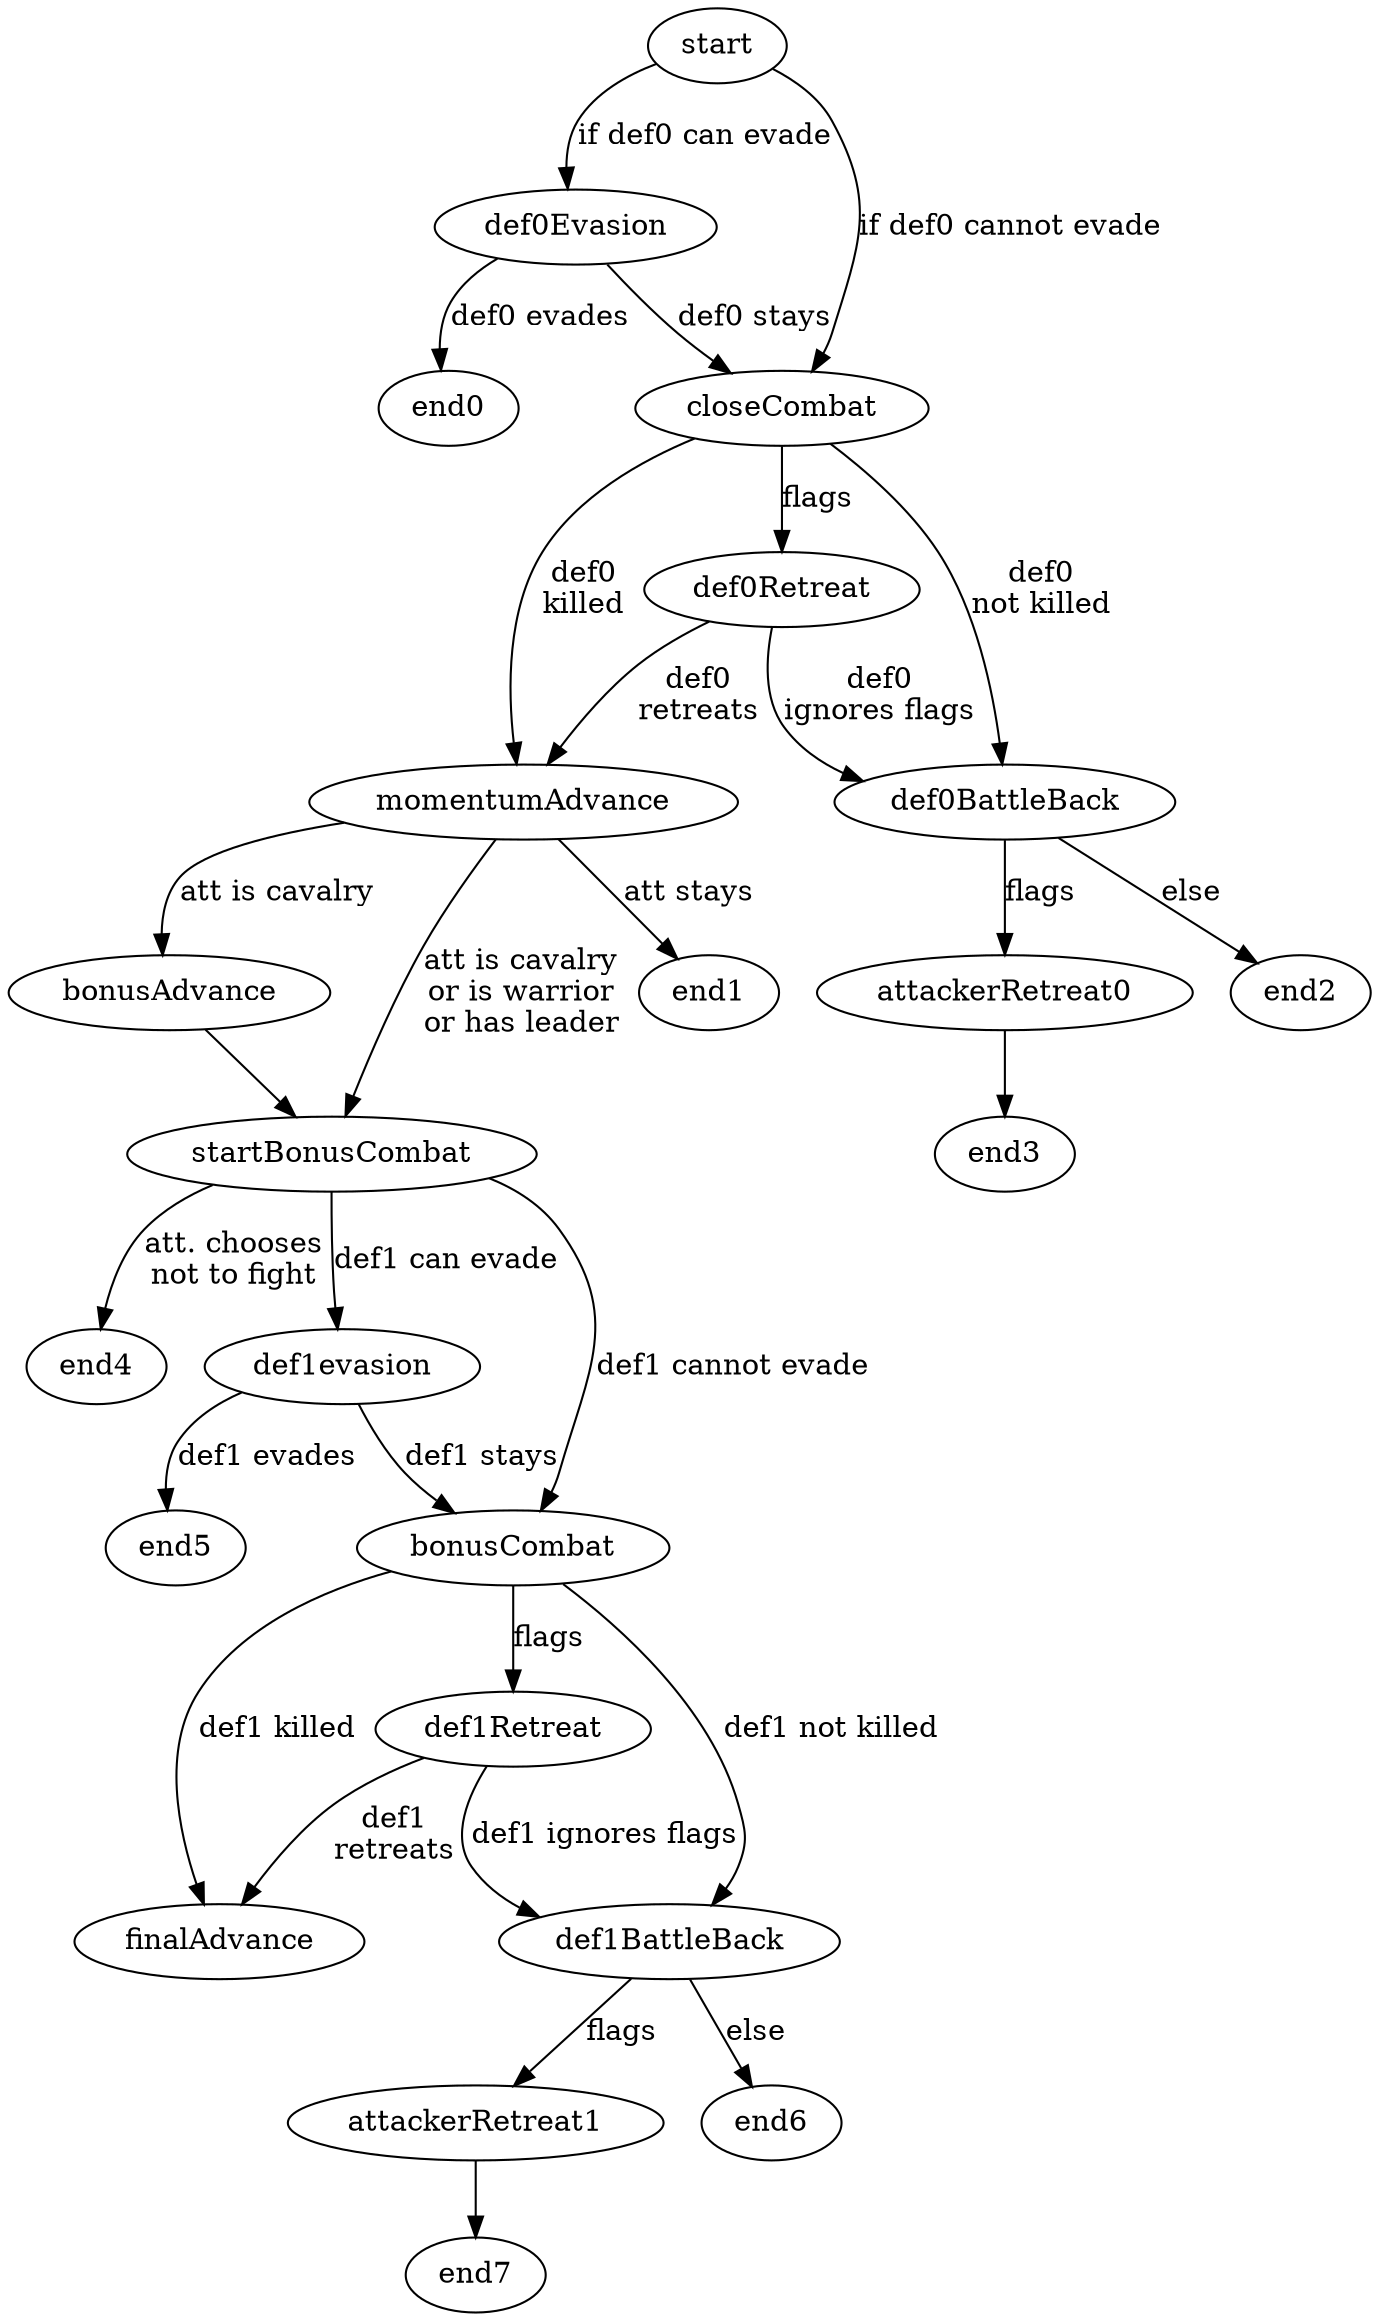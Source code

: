 digraph CloseCombat {
  start -> def0Evasion [label="if def0 can evade"]
  start -> closeCombat [label="if def0 cannot evade"]

  closeCombat -> momentumAdvance  [label="def0\nkilled"]
  closeCombat -> def0Retreat [label="flags"]
  closeCombat -> def0BattleBack [label="def0\nnot killed"]
  
  def0Evasion -> end0 [label="def0 evades"]
  def0Evasion -> closeCombat [label="def0 stays"]
    
  momentumAdvance -> startBonusCombat [label="att is cavalry\nor is warrior\nor has leader"]
  momentumAdvance -> end1 [label="att stays"]
  momentumAdvance -> bonusAdvance [label="att is cavalry"]
  bonusAdvance -> startBonusCombat
  
  def0Retreat -> momentumAdvance [label="def0\nretreats"]
  def0Retreat -> def0BattleBack [label="def0\nignores flags"]

  def0BattleBack -> end2 [label="else"]
  def0BattleBack -> attackerRetreat0 [label="flags"]
  
  attackerRetreat0 -> end3

  startBonusCombat -> end4 [label="att. chooses\nnot to fight"] 
  startBonusCombat -> def1evasion [label="def1 can evade"]
  startBonusCombat -> bonusCombat [label="def1 cannot evade"]

  bonusCombat -> finalAdvance  [label="def1 killed"]
  bonusCombat -> def1Retreat [label="flags"]
  bonusCombat -> def1BattleBack [label="def1 not killed"]
  
  def1evasion -> end5 [label="def1 evades"]
  def1evasion -> bonusCombat  [label="def1 stays"]

  def1Retreat -> finalAdvance [label="def1\nretreats"]
  def1Retreat -> def1BattleBack [label="def1 ignores flags"]

  def1BattleBack -> attackerRetreat1 [label="flags"]
  def1BattleBack -> end6 [label="else"]
  
  attackerRetreat1 -> end7
}
